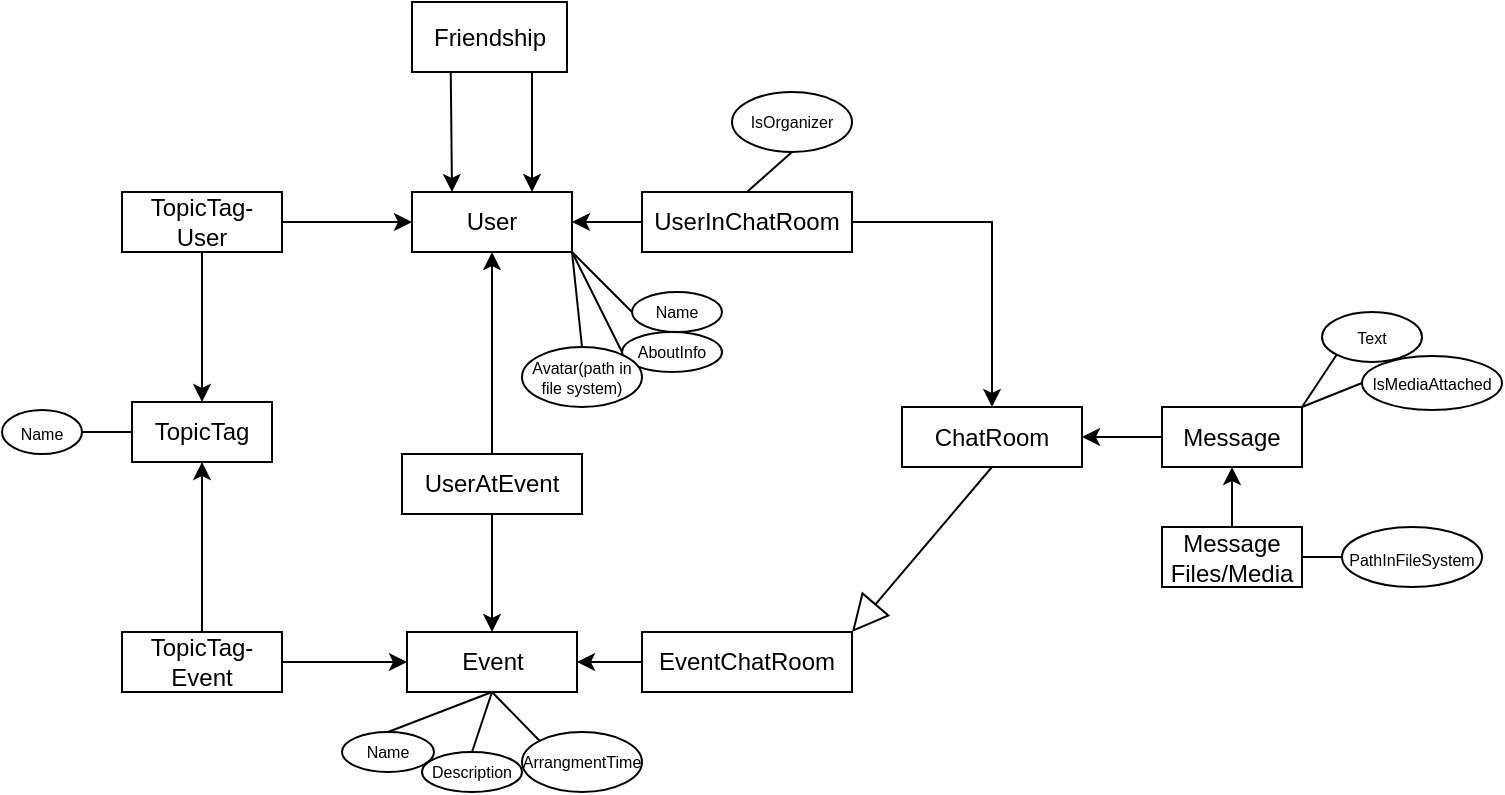 <mxfile version="15.5.8" type="github"><diagram id="xWjAdbAsW0b8TVWCwPoB" name="Page-1"><mxGraphModel dx="1436" dy="712" grid="1" gridSize="10" guides="1" tooltips="1" connect="1" arrows="1" fold="1" page="1" pageScale="1" pageWidth="850" pageHeight="1100" math="0" shadow="0"><root><mxCell id="0"/><mxCell id="1" parent="0"/><mxCell id="W28iy7gMrVFxUGPAVqS1-1" value="User" style="rounded=0;whiteSpace=wrap;html=1;" parent="1" vertex="1"><mxGeometry x="255" y="290" width="80" height="30" as="geometry"/></mxCell><mxCell id="W28iy7gMrVFxUGPAVqS1-2" value="Event" style="rounded=0;whiteSpace=wrap;html=1;" parent="1" vertex="1"><mxGeometry x="252.5" y="510" width="85" height="30" as="geometry"/></mxCell><mxCell id="W28iy7gMrVFxUGPAVqS1-24" style="edgeStyle=orthogonalEdgeStyle;rounded=0;orthogonalLoop=1;jettySize=auto;html=1;" parent="1" source="W28iy7gMrVFxUGPAVqS1-4" target="W28iy7gMrVFxUGPAVqS1-23" edge="1"><mxGeometry relative="1" as="geometry"/></mxCell><mxCell id="W28iy7gMrVFxUGPAVqS1-4" value="Message" style="rounded=0;whiteSpace=wrap;html=1;" parent="1" vertex="1"><mxGeometry x="630" y="397.5" width="70" height="30" as="geometry"/></mxCell><mxCell id="W28iy7gMrVFxUGPAVqS1-9" style="edgeStyle=orthogonalEdgeStyle;rounded=0;orthogonalLoop=1;jettySize=auto;html=1;" parent="1" source="W28iy7gMrVFxUGPAVqS1-5" target="W28iy7gMrVFxUGPAVqS1-2" edge="1"><mxGeometry relative="1" as="geometry"/></mxCell><mxCell id="W28iy7gMrVFxUGPAVqS1-10" style="edgeStyle=orthogonalEdgeStyle;rounded=0;orthogonalLoop=1;jettySize=auto;html=1;entryX=0.5;entryY=1;entryDx=0;entryDy=0;" parent="1" source="W28iy7gMrVFxUGPAVqS1-5" target="W28iy7gMrVFxUGPAVqS1-1" edge="1"><mxGeometry relative="1" as="geometry"/></mxCell><mxCell id="W28iy7gMrVFxUGPAVqS1-5" value="UserAtEvent" style="rounded=0;whiteSpace=wrap;html=1;" parent="1" vertex="1"><mxGeometry x="250" y="421" width="90" height="30" as="geometry"/></mxCell><mxCell id="W28iy7gMrVFxUGPAVqS1-7" style="edgeStyle=orthogonalEdgeStyle;rounded=0;orthogonalLoop=1;jettySize=auto;html=1;exitX=0;exitY=0.5;exitDx=0;exitDy=0;entryX=1;entryY=0.5;entryDx=0;entryDy=0;" parent="1" source="W28iy7gMrVFxUGPAVqS1-6" target="W28iy7gMrVFxUGPAVqS1-1" edge="1"><mxGeometry relative="1" as="geometry"/></mxCell><mxCell id="W28iy7gMrVFxUGPAVqS1-30" style="edgeStyle=orthogonalEdgeStyle;rounded=0;orthogonalLoop=1;jettySize=auto;html=1;" parent="1" source="W28iy7gMrVFxUGPAVqS1-6" target="W28iy7gMrVFxUGPAVqS1-23" edge="1"><mxGeometry relative="1" as="geometry"/></mxCell><mxCell id="W28iy7gMrVFxUGPAVqS1-6" value="UserInChatRoom" style="rounded=0;whiteSpace=wrap;html=1;" parent="1" vertex="1"><mxGeometry x="370" y="290" width="105" height="30" as="geometry"/></mxCell><mxCell id="W28iy7gMrVFxUGPAVqS1-14" value="TopicTag" style="rounded=0;whiteSpace=wrap;html=1;" parent="1" vertex="1"><mxGeometry x="115" y="395" width="70" height="30" as="geometry"/></mxCell><mxCell id="W28iy7gMrVFxUGPAVqS1-21" style="edgeStyle=orthogonalEdgeStyle;rounded=0;orthogonalLoop=1;jettySize=auto;html=1;entryX=0.5;entryY=1;entryDx=0;entryDy=0;" parent="1" source="W28iy7gMrVFxUGPAVqS1-15" target="W28iy7gMrVFxUGPAVqS1-14" edge="1"><mxGeometry relative="1" as="geometry"/></mxCell><mxCell id="W28iy7gMrVFxUGPAVqS1-22" style="edgeStyle=orthogonalEdgeStyle;rounded=0;orthogonalLoop=1;jettySize=auto;html=1;" parent="1" source="W28iy7gMrVFxUGPAVqS1-15" target="W28iy7gMrVFxUGPAVqS1-2" edge="1"><mxGeometry relative="1" as="geometry"/></mxCell><mxCell id="W28iy7gMrVFxUGPAVqS1-15" value="TopicTag-Event" style="rounded=0;whiteSpace=wrap;html=1;" parent="1" vertex="1"><mxGeometry x="110" y="510" width="80" height="30" as="geometry"/></mxCell><mxCell id="W28iy7gMrVFxUGPAVqS1-19" style="edgeStyle=orthogonalEdgeStyle;rounded=0;orthogonalLoop=1;jettySize=auto;html=1;entryX=0;entryY=0.5;entryDx=0;entryDy=0;" parent="1" source="W28iy7gMrVFxUGPAVqS1-16" target="W28iy7gMrVFxUGPAVqS1-1" edge="1"><mxGeometry relative="1" as="geometry"/></mxCell><mxCell id="W28iy7gMrVFxUGPAVqS1-20" style="edgeStyle=orthogonalEdgeStyle;rounded=0;orthogonalLoop=1;jettySize=auto;html=1;entryX=0.5;entryY=0;entryDx=0;entryDy=0;" parent="1" source="W28iy7gMrVFxUGPAVqS1-16" target="W28iy7gMrVFxUGPAVqS1-14" edge="1"><mxGeometry relative="1" as="geometry"/></mxCell><mxCell id="W28iy7gMrVFxUGPAVqS1-16" value="TopicTag-&lt;br&gt;User" style="rounded=0;whiteSpace=wrap;html=1;" parent="1" vertex="1"><mxGeometry x="110" y="290" width="80" height="30" as="geometry"/></mxCell><mxCell id="W28iy7gMrVFxUGPAVqS1-23" value="ChatRoom" style="rounded=0;whiteSpace=wrap;html=1;" parent="1" vertex="1"><mxGeometry x="500" y="397.5" width="90" height="30" as="geometry"/></mxCell><mxCell id="W28iy7gMrVFxUGPAVqS1-28" style="edgeStyle=orthogonalEdgeStyle;rounded=0;orthogonalLoop=1;jettySize=auto;html=1;entryX=1;entryY=0.5;entryDx=0;entryDy=0;" parent="1" source="W28iy7gMrVFxUGPAVqS1-27" target="W28iy7gMrVFxUGPAVqS1-2" edge="1"><mxGeometry relative="1" as="geometry"/></mxCell><mxCell id="W28iy7gMrVFxUGPAVqS1-27" value="EventChatRoom" style="rounded=0;whiteSpace=wrap;html=1;" parent="1" vertex="1"><mxGeometry x="370" y="510" width="105" height="30" as="geometry"/></mxCell><mxCell id="W28iy7gMrVFxUGPAVqS1-29" value="" style="endArrow=block;endSize=16;endFill=0;html=1;rounded=0;exitX=0.5;exitY=1;exitDx=0;exitDy=0;entryX=1;entryY=0;entryDx=0;entryDy=0;" parent="1" source="W28iy7gMrVFxUGPAVqS1-23" target="W28iy7gMrVFxUGPAVqS1-27" edge="1"><mxGeometry width="160" relative="1" as="geometry"><mxPoint x="550" y="460" as="sourcePoint"/><mxPoint x="710" y="460" as="targetPoint"/></mxGeometry></mxCell><mxCell id="W28iy7gMrVFxUGPAVqS1-33" style="edgeStyle=orthogonalEdgeStyle;rounded=0;orthogonalLoop=1;jettySize=auto;html=1;entryX=0.5;entryY=1;entryDx=0;entryDy=0;" parent="1" source="W28iy7gMrVFxUGPAVqS1-32" target="W28iy7gMrVFxUGPAVqS1-4" edge="1"><mxGeometry relative="1" as="geometry"/></mxCell><mxCell id="W28iy7gMrVFxUGPAVqS1-32" value="Message&lt;br&gt;Files/Media" style="rounded=0;whiteSpace=wrap;html=1;" parent="1" vertex="1"><mxGeometry x="630" y="457.5" width="70" height="30" as="geometry"/></mxCell><mxCell id="W28iy7gMrVFxUGPAVqS1-34" value="&lt;font style=&quot;font-size: 8px&quot;&gt;PathInFileSystem&lt;/font&gt;" style="ellipse;whiteSpace=wrap;html=1;" parent="1" vertex="1"><mxGeometry x="720" y="457.5" width="70" height="30" as="geometry"/></mxCell><mxCell id="W28iy7gMrVFxUGPAVqS1-35" value="Text" style="ellipse;whiteSpace=wrap;html=1;fontSize=8;" parent="1" vertex="1"><mxGeometry x="710" y="350" width="50" height="25" as="geometry"/></mxCell><mxCell id="W28iy7gMrVFxUGPAVqS1-37" value="IsOrganizer" style="ellipse;whiteSpace=wrap;html=1;fontSize=8;" parent="1" vertex="1"><mxGeometry x="415" y="240" width="60" height="30" as="geometry"/></mxCell><mxCell id="W28iy7gMrVFxUGPAVqS1-38" value="Name" style="ellipse;whiteSpace=wrap;html=1;fontSize=8;" parent="1" vertex="1"><mxGeometry x="365" y="340" width="45" height="20" as="geometry"/></mxCell><mxCell id="W28iy7gMrVFxUGPAVqS1-39" value="AboutInfo" style="ellipse;whiteSpace=wrap;html=1;fontSize=8;" parent="1" vertex="1"><mxGeometry x="360" y="360" width="50" height="20" as="geometry"/></mxCell><mxCell id="W28iy7gMrVFxUGPAVqS1-41" value="Avatar(path in file system)" style="ellipse;whiteSpace=wrap;html=1;fontSize=8;" parent="1" vertex="1"><mxGeometry x="310" y="367.5" width="60" height="30" as="geometry"/></mxCell><mxCell id="W28iy7gMrVFxUGPAVqS1-47" style="edgeStyle=orthogonalEdgeStyle;rounded=0;orthogonalLoop=1;jettySize=auto;html=1;exitX=0.25;exitY=1;exitDx=0;exitDy=0;entryX=0.25;entryY=0;entryDx=0;entryDy=0;fontSize=12;" parent="1" source="W28iy7gMrVFxUGPAVqS1-46" target="W28iy7gMrVFxUGPAVqS1-1" edge="1"><mxGeometry relative="1" as="geometry"><Array as="points"><mxPoint x="275" y="230"/></Array></mxGeometry></mxCell><mxCell id="W28iy7gMrVFxUGPAVqS1-48" style="edgeStyle=orthogonalEdgeStyle;rounded=0;orthogonalLoop=1;jettySize=auto;html=1;exitX=0.75;exitY=1;exitDx=0;exitDy=0;entryX=0.75;entryY=0;entryDx=0;entryDy=0;fontSize=12;" parent="1" source="W28iy7gMrVFxUGPAVqS1-46" target="W28iy7gMrVFxUGPAVqS1-1" edge="1"><mxGeometry relative="1" as="geometry"><Array as="points"><mxPoint x="315" y="230"/></Array></mxGeometry></mxCell><mxCell id="W28iy7gMrVFxUGPAVqS1-46" value="&lt;font style=&quot;font-size: 12px&quot;&gt;Friendship&lt;/font&gt;" style="rounded=0;whiteSpace=wrap;html=1;fontSize=8;" parent="1" vertex="1"><mxGeometry x="255" y="195" width="77.5" height="35" as="geometry"/></mxCell><mxCell id="W28iy7gMrVFxUGPAVqS1-49" value="" style="endArrow=none;html=1;rounded=0;fontSize=12;entryX=0.5;entryY=1;entryDx=0;entryDy=0;exitX=0.5;exitY=0;exitDx=0;exitDy=0;" parent="1" source="W28iy7gMrVFxUGPAVqS1-6" target="W28iy7gMrVFxUGPAVqS1-37" edge="1"><mxGeometry width="50" height="50" relative="1" as="geometry"><mxPoint x="340" y="310" as="sourcePoint"/><mxPoint x="390" y="260" as="targetPoint"/></mxGeometry></mxCell><mxCell id="W28iy7gMrVFxUGPAVqS1-50" value="" style="endArrow=none;html=1;rounded=0;fontSize=12;entryX=1;entryY=1;entryDx=0;entryDy=0;exitX=0.5;exitY=0;exitDx=0;exitDy=0;" parent="1" source="W28iy7gMrVFxUGPAVqS1-41" target="W28iy7gMrVFxUGPAVqS1-1" edge="1"><mxGeometry width="50" height="50" relative="1" as="geometry"><mxPoint x="310" y="390" as="sourcePoint"/><mxPoint x="360" y="340" as="targetPoint"/></mxGeometry></mxCell><mxCell id="W28iy7gMrVFxUGPAVqS1-51" value="" style="endArrow=none;html=1;rounded=0;fontSize=12;entryX=1;entryY=1;entryDx=0;entryDy=0;exitX=0;exitY=0.5;exitDx=0;exitDy=0;" parent="1" source="W28iy7gMrVFxUGPAVqS1-39" target="W28iy7gMrVFxUGPAVqS1-1" edge="1"><mxGeometry width="50" height="50" relative="1" as="geometry"><mxPoint x="373.618" y="394.479" as="sourcePoint"/><mxPoint x="345" y="330" as="targetPoint"/></mxGeometry></mxCell><mxCell id="W28iy7gMrVFxUGPAVqS1-52" value="" style="endArrow=none;html=1;rounded=0;fontSize=12;entryX=1;entryY=1;entryDx=0;entryDy=0;exitX=0;exitY=0.5;exitDx=0;exitDy=0;" parent="1" source="W28iy7gMrVFxUGPAVqS1-38" target="W28iy7gMrVFxUGPAVqS1-1" edge="1"><mxGeometry width="50" height="50" relative="1" as="geometry"><mxPoint x="300" y="410" as="sourcePoint"/><mxPoint x="350" y="360" as="targetPoint"/></mxGeometry></mxCell><mxCell id="W28iy7gMrVFxUGPAVqS1-53" value="&lt;font style=&quot;font-size: 8px&quot;&gt;Name&lt;/font&gt;" style="ellipse;whiteSpace=wrap;html=1;fontSize=12;" parent="1" vertex="1"><mxGeometry x="50" y="399" width="40" height="22" as="geometry"/></mxCell><mxCell id="W28iy7gMrVFxUGPAVqS1-54" value="" style="endArrow=none;html=1;rounded=0;fontSize=8;entryX=1;entryY=0.5;entryDx=0;entryDy=0;exitX=0;exitY=0.5;exitDx=0;exitDy=0;" parent="1" source="W28iy7gMrVFxUGPAVqS1-14" target="W28iy7gMrVFxUGPAVqS1-53" edge="1"><mxGeometry width="50" height="50" relative="1" as="geometry"><mxPoint x="40" y="500" as="sourcePoint"/><mxPoint x="90" y="450" as="targetPoint"/></mxGeometry></mxCell><mxCell id="W28iy7gMrVFxUGPAVqS1-56" value="Name" style="ellipse;whiteSpace=wrap;html=1;fontSize=8;" parent="1" vertex="1"><mxGeometry x="220" y="560" width="46" height="20" as="geometry"/></mxCell><mxCell id="W28iy7gMrVFxUGPAVqS1-57" value="Description" style="ellipse;whiteSpace=wrap;html=1;fontSize=8;" parent="1" vertex="1"><mxGeometry x="260" y="570" width="50" height="20" as="geometry"/></mxCell><mxCell id="W28iy7gMrVFxUGPAVqS1-58" value="ArrangmentTime" style="ellipse;whiteSpace=wrap;html=1;fontSize=8;" parent="1" vertex="1"><mxGeometry x="310" y="560" width="60" height="30" as="geometry"/></mxCell><mxCell id="W28iy7gMrVFxUGPAVqS1-59" value="" style="endArrow=none;html=1;rounded=0;fontSize=8;entryX=0.5;entryY=1;entryDx=0;entryDy=0;exitX=0.5;exitY=0;exitDx=0;exitDy=0;" parent="1" source="W28iy7gMrVFxUGPAVqS1-56" target="W28iy7gMrVFxUGPAVqS1-2" edge="1"><mxGeometry width="50" height="50" relative="1" as="geometry"><mxPoint x="170" y="600" as="sourcePoint"/><mxPoint x="220" y="550" as="targetPoint"/></mxGeometry></mxCell><mxCell id="W28iy7gMrVFxUGPAVqS1-60" value="" style="endArrow=none;html=1;rounded=0;fontSize=8;entryX=0.5;entryY=1;entryDx=0;entryDy=0;exitX=0.5;exitY=0;exitDx=0;exitDy=0;" parent="1" source="W28iy7gMrVFxUGPAVqS1-57" target="W28iy7gMrVFxUGPAVqS1-2" edge="1"><mxGeometry width="50" height="50" relative="1" as="geometry"><mxPoint x="253" y="570" as="sourcePoint"/><mxPoint x="305" y="550" as="targetPoint"/></mxGeometry></mxCell><mxCell id="W28iy7gMrVFxUGPAVqS1-61" value="" style="endArrow=none;html=1;rounded=0;fontSize=8;entryX=0.5;entryY=1;entryDx=0;entryDy=0;exitX=0;exitY=0;exitDx=0;exitDy=0;" parent="1" source="W28iy7gMrVFxUGPAVqS1-58" target="W28iy7gMrVFxUGPAVqS1-2" edge="1"><mxGeometry width="50" height="50" relative="1" as="geometry"><mxPoint x="263" y="580" as="sourcePoint"/><mxPoint x="315" y="560" as="targetPoint"/></mxGeometry></mxCell><mxCell id="W28iy7gMrVFxUGPAVqS1-62" value="IsMediaAttached" style="ellipse;whiteSpace=wrap;html=1;fontSize=8;" parent="1" vertex="1"><mxGeometry x="730" y="372" width="70" height="27" as="geometry"/></mxCell><mxCell id="W28iy7gMrVFxUGPAVqS1-63" value="" style="endArrow=none;html=1;rounded=0;fontSize=8;entryX=0;entryY=1;entryDx=0;entryDy=0;exitX=1;exitY=0;exitDx=0;exitDy=0;" parent="1" source="W28iy7gMrVFxUGPAVqS1-4" target="W28iy7gMrVFxUGPAVqS1-35" edge="1"><mxGeometry width="50" height="50" relative="1" as="geometry"><mxPoint x="590" y="400" as="sourcePoint"/><mxPoint x="640" y="350" as="targetPoint"/></mxGeometry></mxCell><mxCell id="W28iy7gMrVFxUGPAVqS1-64" value="" style="endArrow=none;html=1;rounded=0;fontSize=8;entryX=0;entryY=0.5;entryDx=0;entryDy=0;exitX=1;exitY=0;exitDx=0;exitDy=0;" parent="1" source="W28iy7gMrVFxUGPAVqS1-4" target="W28iy7gMrVFxUGPAVqS1-62" edge="1"><mxGeometry width="50" height="50" relative="1" as="geometry"><mxPoint x="700" y="470" as="sourcePoint"/><mxPoint x="750" y="420" as="targetPoint"/></mxGeometry></mxCell><mxCell id="W28iy7gMrVFxUGPAVqS1-65" value="" style="endArrow=none;html=1;rounded=0;fontSize=8;entryX=0;entryY=0.5;entryDx=0;entryDy=0;exitX=1;exitY=0.5;exitDx=0;exitDy=0;" parent="1" source="W28iy7gMrVFxUGPAVqS1-32" target="W28iy7gMrVFxUGPAVqS1-34" edge="1"><mxGeometry width="50" height="50" relative="1" as="geometry"><mxPoint x="660" y="550" as="sourcePoint"/><mxPoint x="710" y="500" as="targetPoint"/></mxGeometry></mxCell></root></mxGraphModel></diagram></mxfile>